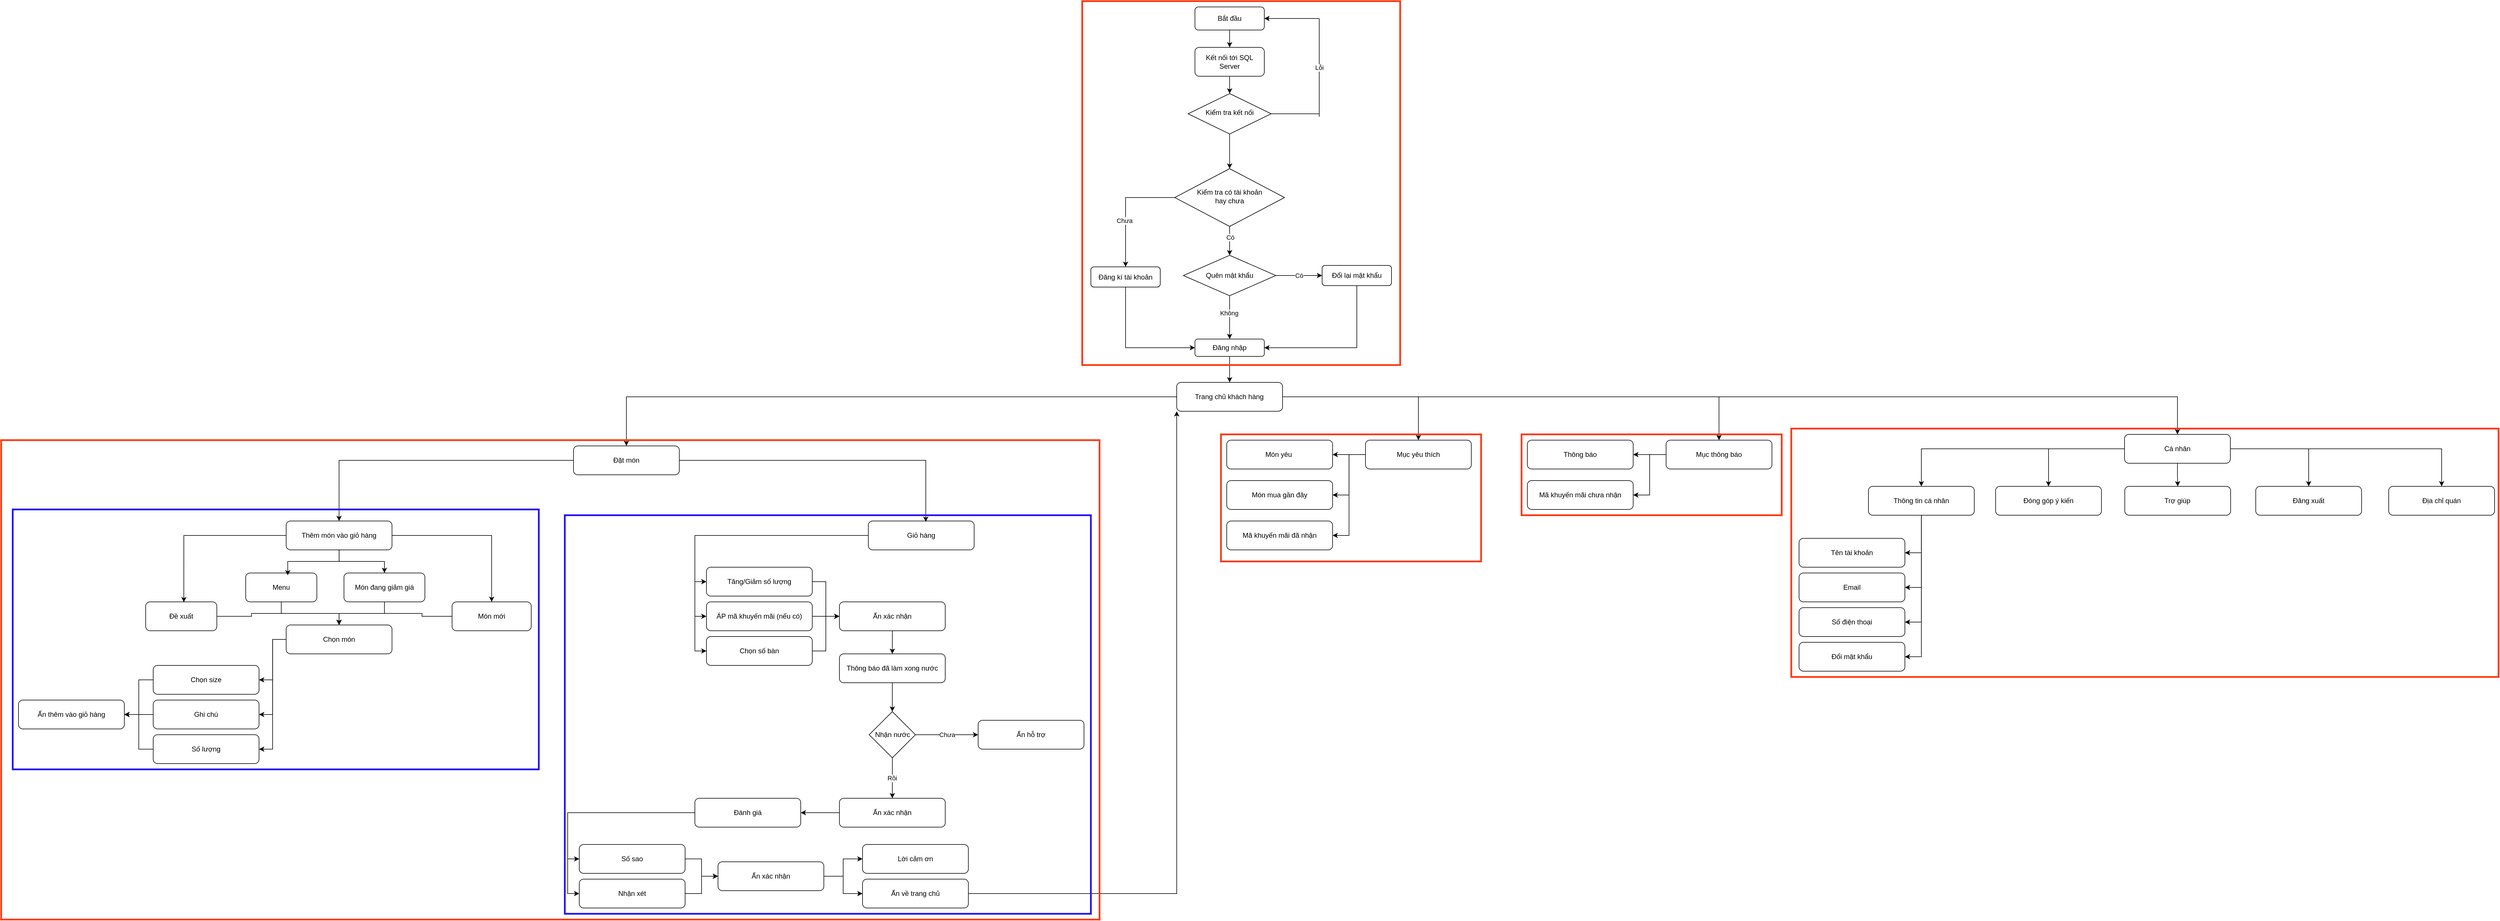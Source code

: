 <mxfile version="24.8.4">
  <diagram name="Page-1" id="Bgb97YGbCtU0m_07rp5P">
    <mxGraphModel dx="6647" dy="3231" grid="1" gridSize="10" guides="1" tooltips="1" connect="1" arrows="1" fold="1" page="1" pageScale="1" pageWidth="850" pageHeight="1100" math="0" shadow="0">
      <root>
        <mxCell id="0" />
        <mxCell id="1" parent="0" />
        <mxCell id="AsIc4sM-tZZTkLltl2zV-2" style="edgeStyle=orthogonalEdgeStyle;rounded=0;orthogonalLoop=1;jettySize=auto;html=1;entryX=0.5;entryY=0;entryDx=0;entryDy=0;" edge="1" parent="1" source="AsIc4sM-tZZTkLltl2zV-3" target="AsIc4sM-tZZTkLltl2zV-16">
          <mxGeometry relative="1" as="geometry" />
        </mxCell>
        <mxCell id="AsIc4sM-tZZTkLltl2zV-3" value="Bắt đầu" style="rounded=1;whiteSpace=wrap;html=1;fontSize=12;glass=0;strokeWidth=1;shadow=0;" vertex="1" parent="1">
          <mxGeometry x="345.01" y="-240" width="120" height="40" as="geometry" />
        </mxCell>
        <mxCell id="AsIc4sM-tZZTkLltl2zV-6" style="edgeStyle=orthogonalEdgeStyle;rounded=0;orthogonalLoop=1;jettySize=auto;html=1;entryX=0.5;entryY=0;entryDx=0;entryDy=0;" edge="1" parent="1" source="AsIc4sM-tZZTkLltl2zV-7" target="AsIc4sM-tZZTkLltl2zV-12">
          <mxGeometry relative="1" as="geometry" />
        </mxCell>
        <mxCell id="AsIc4sM-tZZTkLltl2zV-7" value="Kiểm tra kết nối" style="rhombus;whiteSpace=wrap;html=1;shadow=0;fontFamily=Helvetica;fontSize=12;align=center;strokeWidth=1;spacing=6;spacingTop=-4;" vertex="1" parent="1">
          <mxGeometry x="333.14" y="-90" width="143.75" height="70" as="geometry" />
        </mxCell>
        <mxCell id="AsIc4sM-tZZTkLltl2zV-8" style="edgeStyle=orthogonalEdgeStyle;rounded=0;orthogonalLoop=1;jettySize=auto;html=1;entryX=0.5;entryY=0;entryDx=0;entryDy=0;" edge="1" parent="1" source="AsIc4sM-tZZTkLltl2zV-12">
          <mxGeometry relative="1" as="geometry">
            <mxPoint x="404.99" y="190" as="targetPoint" />
          </mxGeometry>
        </mxCell>
        <mxCell id="AsIc4sM-tZZTkLltl2zV-9" value="Có" style="edgeLabel;html=1;align=center;verticalAlign=middle;resizable=0;points=[];" vertex="1" connectable="0" parent="AsIc4sM-tZZTkLltl2zV-8">
          <mxGeometry x="-0.247" y="1" relative="1" as="geometry">
            <mxPoint as="offset" />
          </mxGeometry>
        </mxCell>
        <mxCell id="AsIc4sM-tZZTkLltl2zV-10" style="edgeStyle=orthogonalEdgeStyle;rounded=0;orthogonalLoop=1;jettySize=auto;html=1;entryX=0.5;entryY=0;entryDx=0;entryDy=0;" edge="1" parent="1" source="AsIc4sM-tZZTkLltl2zV-12" target="AsIc4sM-tZZTkLltl2zV-14">
          <mxGeometry relative="1" as="geometry" />
        </mxCell>
        <mxCell id="AsIc4sM-tZZTkLltl2zV-11" value="Chưa" style="edgeLabel;html=1;align=center;verticalAlign=middle;resizable=0;points=[];" vertex="1" connectable="0" parent="AsIc4sM-tZZTkLltl2zV-10">
          <mxGeometry x="0.218" y="-2" relative="1" as="geometry">
            <mxPoint as="offset" />
          </mxGeometry>
        </mxCell>
        <mxCell id="AsIc4sM-tZZTkLltl2zV-12" value="Kiểm tra có tài khoản &lt;br&gt;hay chưa" style="rhombus;whiteSpace=wrap;html=1;shadow=0;fontFamily=Helvetica;fontSize=12;align=center;strokeWidth=1;spacing=6;spacingTop=-4;" vertex="1" parent="1">
          <mxGeometry x="310.01" y="40" width="190.01" height="100" as="geometry" />
        </mxCell>
        <mxCell id="AsIc4sM-tZZTkLltl2zV-13" style="edgeStyle=orthogonalEdgeStyle;rounded=0;orthogonalLoop=1;jettySize=auto;html=1;entryX=0;entryY=0.5;entryDx=0;entryDy=0;" edge="1" parent="1" source="AsIc4sM-tZZTkLltl2zV-14" target="AsIc4sM-tZZTkLltl2zV-23">
          <mxGeometry relative="1" as="geometry">
            <Array as="points">
              <mxPoint x="225" y="350" />
            </Array>
          </mxGeometry>
        </mxCell>
        <mxCell id="AsIc4sM-tZZTkLltl2zV-14" value="Đăng kí tài khoản" style="rounded=1;whiteSpace=wrap;html=1;fontSize=12;glass=0;strokeWidth=1;shadow=0;" vertex="1" parent="1">
          <mxGeometry x="165" y="210" width="120" height="35" as="geometry" />
        </mxCell>
        <mxCell id="AsIc4sM-tZZTkLltl2zV-15" style="edgeStyle=orthogonalEdgeStyle;rounded=0;orthogonalLoop=1;jettySize=auto;html=1;entryX=0.5;entryY=0;entryDx=0;entryDy=0;" edge="1" parent="1" source="AsIc4sM-tZZTkLltl2zV-16" target="AsIc4sM-tZZTkLltl2zV-7">
          <mxGeometry relative="1" as="geometry" />
        </mxCell>
        <mxCell id="AsIc4sM-tZZTkLltl2zV-16" value="Kết nối tới SQL Server" style="rounded=1;whiteSpace=wrap;html=1;" vertex="1" parent="1">
          <mxGeometry x="345.01" y="-170" width="120" height="50" as="geometry" />
        </mxCell>
        <mxCell id="AsIc4sM-tZZTkLltl2zV-17" style="edgeStyle=orthogonalEdgeStyle;rounded=0;orthogonalLoop=1;jettySize=auto;html=1;entryX=0.5;entryY=0;entryDx=0;entryDy=0;" edge="1" parent="1" source="AsIc4sM-tZZTkLltl2zV-20" target="AsIc4sM-tZZTkLltl2zV-23">
          <mxGeometry relative="1" as="geometry" />
        </mxCell>
        <mxCell id="AsIc4sM-tZZTkLltl2zV-18" value="Không" style="edgeLabel;html=1;align=center;verticalAlign=middle;resizable=0;points=[];" vertex="1" connectable="0" parent="AsIc4sM-tZZTkLltl2zV-17">
          <mxGeometry x="-0.323" y="-2" relative="1" as="geometry">
            <mxPoint x="1" y="4" as="offset" />
          </mxGeometry>
        </mxCell>
        <mxCell id="AsIc4sM-tZZTkLltl2zV-19" value="Có" style="edgeStyle=orthogonalEdgeStyle;rounded=0;orthogonalLoop=1;jettySize=auto;html=1;" edge="1" parent="1" source="AsIc4sM-tZZTkLltl2zV-20" target="AsIc4sM-tZZTkLltl2zV-22">
          <mxGeometry relative="1" as="geometry" />
        </mxCell>
        <mxCell id="AsIc4sM-tZZTkLltl2zV-20" value="Quên mật khẩu" style="rhombus;whiteSpace=wrap;html=1;" vertex="1" parent="1">
          <mxGeometry x="325.01" y="190" width="160" height="70" as="geometry" />
        </mxCell>
        <mxCell id="AsIc4sM-tZZTkLltl2zV-21" style="edgeStyle=orthogonalEdgeStyle;rounded=0;orthogonalLoop=1;jettySize=auto;html=1;entryX=1;entryY=0.5;entryDx=0;entryDy=0;" edge="1" parent="1" source="AsIc4sM-tZZTkLltl2zV-22" target="AsIc4sM-tZZTkLltl2zV-23">
          <mxGeometry relative="1" as="geometry">
            <Array as="points">
              <mxPoint x="625" y="350" />
            </Array>
          </mxGeometry>
        </mxCell>
        <mxCell id="AsIc4sM-tZZTkLltl2zV-22" value="Đổi lại mật khẩu" style="rounded=1;whiteSpace=wrap;html=1;" vertex="1" parent="1">
          <mxGeometry x="565" y="207.5" width="120" height="35" as="geometry" />
        </mxCell>
        <mxCell id="AsIc4sM-tZZTkLltl2zV-33" style="edgeStyle=orthogonalEdgeStyle;rounded=0;orthogonalLoop=1;jettySize=auto;html=1;entryX=0.5;entryY=0;entryDx=0;entryDy=0;" edge="1" parent="1" source="AsIc4sM-tZZTkLltl2zV-23" target="AsIc4sM-tZZTkLltl2zV-26">
          <mxGeometry relative="1" as="geometry" />
        </mxCell>
        <mxCell id="AsIc4sM-tZZTkLltl2zV-23" value="Đăng nhập" style="rounded=1;whiteSpace=wrap;html=1;" vertex="1" parent="1">
          <mxGeometry x="345.02" y="335" width="120" height="30" as="geometry" />
        </mxCell>
        <mxCell id="AsIc4sM-tZZTkLltl2zV-84" style="edgeStyle=orthogonalEdgeStyle;rounded=0;orthogonalLoop=1;jettySize=auto;html=1;entryX=0.5;entryY=0;entryDx=0;entryDy=0;" edge="1" parent="1" source="AsIc4sM-tZZTkLltl2zV-26" target="AsIc4sM-tZZTkLltl2zV-80">
          <mxGeometry relative="1" as="geometry" />
        </mxCell>
        <mxCell id="AsIc4sM-tZZTkLltl2zV-129" style="edgeStyle=orthogonalEdgeStyle;rounded=0;orthogonalLoop=1;jettySize=auto;html=1;entryX=0.5;entryY=0;entryDx=0;entryDy=0;" edge="1" parent="1" source="AsIc4sM-tZZTkLltl2zV-26" target="AsIc4sM-tZZTkLltl2zV-128">
          <mxGeometry relative="1" as="geometry" />
        </mxCell>
        <mxCell id="AsIc4sM-tZZTkLltl2zV-144" style="edgeStyle=orthogonalEdgeStyle;rounded=0;orthogonalLoop=1;jettySize=auto;html=1;entryX=0.5;entryY=0;entryDx=0;entryDy=0;" edge="1" parent="1" source="AsIc4sM-tZZTkLltl2zV-26" target="AsIc4sM-tZZTkLltl2zV-140">
          <mxGeometry relative="1" as="geometry" />
        </mxCell>
        <mxCell id="AsIc4sM-tZZTkLltl2zV-146" style="edgeStyle=orthogonalEdgeStyle;rounded=0;orthogonalLoop=1;jettySize=auto;html=1;" edge="1" parent="1" source="AsIc4sM-tZZTkLltl2zV-26" target="AsIc4sM-tZZTkLltl2zV-145">
          <mxGeometry relative="1" as="geometry" />
        </mxCell>
        <mxCell id="AsIc4sM-tZZTkLltl2zV-26" value="Trang chủ khách hàng" style="rounded=1;whiteSpace=wrap;html=1;" vertex="1" parent="1">
          <mxGeometry x="313.47" y="410" width="183.09" height="50" as="geometry" />
        </mxCell>
        <mxCell id="AsIc4sM-tZZTkLltl2zV-36" value="" style="endArrow=none;html=1;rounded=0;entryX=1;entryY=0.5;entryDx=0;entryDy=0;" edge="1" parent="1" target="AsIc4sM-tZZTkLltl2zV-7">
          <mxGeometry width="50" height="50" relative="1" as="geometry">
            <mxPoint x="560" y="-55" as="sourcePoint" />
            <mxPoint x="270" y="10" as="targetPoint" />
          </mxGeometry>
        </mxCell>
        <mxCell id="AsIc4sM-tZZTkLltl2zV-37" value="Lỗi" style="endArrow=none;html=1;rounded=0;" edge="1" parent="1">
          <mxGeometry width="50" height="50" relative="1" as="geometry">
            <mxPoint x="560" y="-220" as="sourcePoint" />
            <mxPoint x="560" y="-50" as="targetPoint" />
          </mxGeometry>
        </mxCell>
        <mxCell id="AsIc4sM-tZZTkLltl2zV-38" value="" style="endArrow=classic;html=1;rounded=0;entryX=1;entryY=0.5;entryDx=0;entryDy=0;" edge="1" parent="1" target="AsIc4sM-tZZTkLltl2zV-3">
          <mxGeometry width="50" height="50" relative="1" as="geometry">
            <mxPoint x="560" y="-220" as="sourcePoint" />
            <mxPoint x="270" y="10" as="targetPoint" />
          </mxGeometry>
        </mxCell>
        <mxCell id="AsIc4sM-tZZTkLltl2zV-49" style="edgeStyle=orthogonalEdgeStyle;rounded=0;orthogonalLoop=1;jettySize=auto;html=1;entryX=0.5;entryY=0;entryDx=0;entryDy=0;" edge="1" parent="1" source="AsIc4sM-tZZTkLltl2zV-42" target="AsIc4sM-tZZTkLltl2zV-45">
          <mxGeometry relative="1" as="geometry" />
        </mxCell>
        <mxCell id="AsIc4sM-tZZTkLltl2zV-50" style="edgeStyle=orthogonalEdgeStyle;rounded=0;orthogonalLoop=1;jettySize=auto;html=1;" edge="1" parent="1" source="AsIc4sM-tZZTkLltl2zV-42" target="AsIc4sM-tZZTkLltl2zV-44">
          <mxGeometry relative="1" as="geometry" />
        </mxCell>
        <mxCell id="AsIc4sM-tZZTkLltl2zV-42" value="Thêm món vào giỏ hàng" style="rounded=1;whiteSpace=wrap;html=1;" vertex="1" parent="1">
          <mxGeometry x="-1227" y="650" width="183.09" height="50" as="geometry" />
        </mxCell>
        <mxCell id="AsIc4sM-tZZTkLltl2zV-63" style="edgeStyle=orthogonalEdgeStyle;rounded=0;orthogonalLoop=1;jettySize=auto;html=1;entryX=0.5;entryY=0;entryDx=0;entryDy=0;" edge="1" parent="1" source="AsIc4sM-tZZTkLltl2zV-43" target="AsIc4sM-tZZTkLltl2zV-52">
          <mxGeometry relative="1" as="geometry" />
        </mxCell>
        <mxCell id="AsIc4sM-tZZTkLltl2zV-43" value="Đề xuất" style="rounded=1;whiteSpace=wrap;html=1;" vertex="1" parent="1">
          <mxGeometry x="-1470" y="790" width="123.09" height="50" as="geometry" />
        </mxCell>
        <mxCell id="AsIc4sM-tZZTkLltl2zV-62" style="edgeStyle=orthogonalEdgeStyle;rounded=0;orthogonalLoop=1;jettySize=auto;html=1;entryX=0.5;entryY=0;entryDx=0;entryDy=0;" edge="1" parent="1" source="AsIc4sM-tZZTkLltl2zV-44" target="AsIc4sM-tZZTkLltl2zV-52">
          <mxGeometry relative="1" as="geometry" />
        </mxCell>
        <mxCell id="AsIc4sM-tZZTkLltl2zV-44" value="Món mới" style="rounded=1;whiteSpace=wrap;html=1;" vertex="1" parent="1">
          <mxGeometry x="-940" y="790" width="136.91" height="50" as="geometry" />
        </mxCell>
        <mxCell id="AsIc4sM-tZZTkLltl2zV-69" style="edgeStyle=orthogonalEdgeStyle;rounded=0;orthogonalLoop=1;jettySize=auto;html=1;entryX=0.5;entryY=0;entryDx=0;entryDy=0;" edge="1" parent="1" source="AsIc4sM-tZZTkLltl2zV-45" target="AsIc4sM-tZZTkLltl2zV-52">
          <mxGeometry relative="1" as="geometry" />
        </mxCell>
        <mxCell id="AsIc4sM-tZZTkLltl2zV-45" value="Món đang giảm giá" style="rounded=1;whiteSpace=wrap;html=1;" vertex="1" parent="1">
          <mxGeometry x="-1127" y="740" width="140" height="50" as="geometry" />
        </mxCell>
        <mxCell id="AsIc4sM-tZZTkLltl2zV-70" style="edgeStyle=orthogonalEdgeStyle;rounded=0;orthogonalLoop=1;jettySize=auto;html=1;" edge="1" parent="1" source="AsIc4sM-tZZTkLltl2zV-46" target="AsIc4sM-tZZTkLltl2zV-52">
          <mxGeometry relative="1" as="geometry" />
        </mxCell>
        <mxCell id="AsIc4sM-tZZTkLltl2zV-46" value="Menu" style="rounded=1;whiteSpace=wrap;html=1;" vertex="1" parent="1">
          <mxGeometry x="-1297" y="740" width="123.09" height="50" as="geometry" />
        </mxCell>
        <mxCell id="AsIc4sM-tZZTkLltl2zV-47" style="edgeStyle=orthogonalEdgeStyle;rounded=0;orthogonalLoop=1;jettySize=auto;html=1;entryX=0.591;entryY=0.081;entryDx=0;entryDy=0;entryPerimeter=0;" edge="1" parent="1" source="AsIc4sM-tZZTkLltl2zV-42" target="AsIc4sM-tZZTkLltl2zV-46">
          <mxGeometry relative="1" as="geometry" />
        </mxCell>
        <mxCell id="AsIc4sM-tZZTkLltl2zV-48" style="edgeStyle=orthogonalEdgeStyle;rounded=0;orthogonalLoop=1;jettySize=auto;html=1;entryX=0.536;entryY=0.011;entryDx=0;entryDy=0;entryPerimeter=0;" edge="1" parent="1" source="AsIc4sM-tZZTkLltl2zV-42" target="AsIc4sM-tZZTkLltl2zV-43">
          <mxGeometry relative="1" as="geometry" />
        </mxCell>
        <mxCell id="AsIc4sM-tZZTkLltl2zV-71" style="edgeStyle=orthogonalEdgeStyle;rounded=0;orthogonalLoop=1;jettySize=auto;html=1;entryX=1;entryY=0.5;entryDx=0;entryDy=0;" edge="1" parent="1" source="AsIc4sM-tZZTkLltl2zV-52" target="AsIc4sM-tZZTkLltl2zV-66">
          <mxGeometry relative="1" as="geometry" />
        </mxCell>
        <mxCell id="AsIc4sM-tZZTkLltl2zV-72" style="edgeStyle=orthogonalEdgeStyle;rounded=0;orthogonalLoop=1;jettySize=auto;html=1;entryX=1;entryY=0.5;entryDx=0;entryDy=0;" edge="1" parent="1" source="AsIc4sM-tZZTkLltl2zV-52" target="AsIc4sM-tZZTkLltl2zV-65">
          <mxGeometry relative="1" as="geometry" />
        </mxCell>
        <mxCell id="AsIc4sM-tZZTkLltl2zV-73" style="edgeStyle=orthogonalEdgeStyle;rounded=0;orthogonalLoop=1;jettySize=auto;html=1;entryX=1;entryY=0.5;entryDx=0;entryDy=0;" edge="1" parent="1" source="AsIc4sM-tZZTkLltl2zV-52" target="AsIc4sM-tZZTkLltl2zV-64">
          <mxGeometry relative="1" as="geometry" />
        </mxCell>
        <mxCell id="AsIc4sM-tZZTkLltl2zV-52" value="Chọn món" style="rounded=1;whiteSpace=wrap;html=1;" vertex="1" parent="1">
          <mxGeometry x="-1227" y="830" width="183.09" height="50" as="geometry" />
        </mxCell>
        <mxCell id="AsIc4sM-tZZTkLltl2zV-78" style="edgeStyle=orthogonalEdgeStyle;rounded=0;orthogonalLoop=1;jettySize=auto;html=1;entryX=1;entryY=0.5;entryDx=0;entryDy=0;" edge="1" parent="1" source="AsIc4sM-tZZTkLltl2zV-64" target="AsIc4sM-tZZTkLltl2zV-74">
          <mxGeometry relative="1" as="geometry" />
        </mxCell>
        <mxCell id="AsIc4sM-tZZTkLltl2zV-64" value="Số lượng" style="rounded=1;whiteSpace=wrap;html=1;" vertex="1" parent="1">
          <mxGeometry x="-1457" y="1020" width="183.09" height="50" as="geometry" />
        </mxCell>
        <mxCell id="AsIc4sM-tZZTkLltl2zV-77" style="edgeStyle=orthogonalEdgeStyle;rounded=0;orthogonalLoop=1;jettySize=auto;html=1;entryX=1;entryY=0.5;entryDx=0;entryDy=0;" edge="1" parent="1" source="AsIc4sM-tZZTkLltl2zV-65" target="AsIc4sM-tZZTkLltl2zV-74">
          <mxGeometry relative="1" as="geometry" />
        </mxCell>
        <mxCell id="AsIc4sM-tZZTkLltl2zV-65" value="Ghi chú" style="rounded=1;whiteSpace=wrap;html=1;" vertex="1" parent="1">
          <mxGeometry x="-1457" y="960" width="183.09" height="50" as="geometry" />
        </mxCell>
        <mxCell id="AsIc4sM-tZZTkLltl2zV-76" style="edgeStyle=orthogonalEdgeStyle;rounded=0;orthogonalLoop=1;jettySize=auto;html=1;entryX=1;entryY=0.5;entryDx=0;entryDy=0;" edge="1" parent="1" source="AsIc4sM-tZZTkLltl2zV-66" target="AsIc4sM-tZZTkLltl2zV-74">
          <mxGeometry relative="1" as="geometry" />
        </mxCell>
        <mxCell id="AsIc4sM-tZZTkLltl2zV-66" value="Chọn size" style="rounded=1;whiteSpace=wrap;html=1;" vertex="1" parent="1">
          <mxGeometry x="-1457" y="900" width="183.09" height="50" as="geometry" />
        </mxCell>
        <mxCell id="AsIc4sM-tZZTkLltl2zV-74" value="Ấn thêm vào giỏ hàng" style="rounded=1;whiteSpace=wrap;html=1;" vertex="1" parent="1">
          <mxGeometry x="-1690" y="960" width="183.09" height="50" as="geometry" />
        </mxCell>
        <mxCell id="AsIc4sM-tZZTkLltl2zV-93" style="edgeStyle=orthogonalEdgeStyle;rounded=0;orthogonalLoop=1;jettySize=auto;html=1;entryX=0;entryY=0.5;entryDx=0;entryDy=0;" edge="1" parent="1" source="AsIc4sM-tZZTkLltl2zV-79" target="AsIc4sM-tZZTkLltl2zV-86">
          <mxGeometry relative="1" as="geometry" />
        </mxCell>
        <mxCell id="AsIc4sM-tZZTkLltl2zV-94" style="edgeStyle=orthogonalEdgeStyle;rounded=0;orthogonalLoop=1;jettySize=auto;html=1;entryX=0;entryY=0.5;entryDx=0;entryDy=0;" edge="1" parent="1" source="AsIc4sM-tZZTkLltl2zV-79" target="AsIc4sM-tZZTkLltl2zV-87">
          <mxGeometry relative="1" as="geometry" />
        </mxCell>
        <mxCell id="AsIc4sM-tZZTkLltl2zV-95" style="edgeStyle=orthogonalEdgeStyle;rounded=0;orthogonalLoop=1;jettySize=auto;html=1;entryX=0;entryY=0.5;entryDx=0;entryDy=0;" edge="1" parent="1" source="AsIc4sM-tZZTkLltl2zV-79" target="AsIc4sM-tZZTkLltl2zV-88">
          <mxGeometry relative="1" as="geometry" />
        </mxCell>
        <mxCell id="AsIc4sM-tZZTkLltl2zV-79" value="Giỏ hàng" style="rounded=1;whiteSpace=wrap;html=1;" vertex="1" parent="1">
          <mxGeometry x="-220" y="650" width="183.09" height="50" as="geometry" />
        </mxCell>
        <mxCell id="AsIc4sM-tZZTkLltl2zV-82" style="edgeStyle=orthogonalEdgeStyle;rounded=0;orthogonalLoop=1;jettySize=auto;html=1;entryX=0.5;entryY=0;entryDx=0;entryDy=0;" edge="1" parent="1" source="AsIc4sM-tZZTkLltl2zV-80" target="AsIc4sM-tZZTkLltl2zV-42">
          <mxGeometry relative="1" as="geometry" />
        </mxCell>
        <mxCell id="AsIc4sM-tZZTkLltl2zV-80" value="Đặt món" style="rounded=1;whiteSpace=wrap;html=1;" vertex="1" parent="1">
          <mxGeometry x="-730" y="520" width="183.09" height="50" as="geometry" />
        </mxCell>
        <mxCell id="AsIc4sM-tZZTkLltl2zV-83" style="edgeStyle=orthogonalEdgeStyle;rounded=0;orthogonalLoop=1;jettySize=auto;html=1;entryX=0.543;entryY=0.028;entryDx=0;entryDy=0;entryPerimeter=0;" edge="1" parent="1" source="AsIc4sM-tZZTkLltl2zV-80" target="AsIc4sM-tZZTkLltl2zV-79">
          <mxGeometry relative="1" as="geometry" />
        </mxCell>
        <mxCell id="AsIc4sM-tZZTkLltl2zV-99" style="edgeStyle=orthogonalEdgeStyle;rounded=0;orthogonalLoop=1;jettySize=auto;html=1;entryX=0;entryY=0.5;entryDx=0;entryDy=0;" edge="1" parent="1" source="AsIc4sM-tZZTkLltl2zV-86" target="AsIc4sM-tZZTkLltl2zV-89">
          <mxGeometry relative="1" as="geometry" />
        </mxCell>
        <mxCell id="AsIc4sM-tZZTkLltl2zV-86" value="Tăng/Giảm số lượng" style="rounded=1;whiteSpace=wrap;html=1;" vertex="1" parent="1">
          <mxGeometry x="-500" y="730" width="183.09" height="50" as="geometry" />
        </mxCell>
        <mxCell id="AsIc4sM-tZZTkLltl2zV-100" style="edgeStyle=orthogonalEdgeStyle;rounded=0;orthogonalLoop=1;jettySize=auto;html=1;entryX=0;entryY=0.5;entryDx=0;entryDy=0;" edge="1" parent="1" source="AsIc4sM-tZZTkLltl2zV-87" target="AsIc4sM-tZZTkLltl2zV-89">
          <mxGeometry relative="1" as="geometry" />
        </mxCell>
        <mxCell id="AsIc4sM-tZZTkLltl2zV-87" value="ÁP mã khuyến mãi (nếu có)" style="rounded=1;whiteSpace=wrap;html=1;" vertex="1" parent="1">
          <mxGeometry x="-500" y="790" width="183.09" height="50" as="geometry" />
        </mxCell>
        <mxCell id="AsIc4sM-tZZTkLltl2zV-101" style="edgeStyle=orthogonalEdgeStyle;rounded=0;orthogonalLoop=1;jettySize=auto;html=1;entryX=0;entryY=0.5;entryDx=0;entryDy=0;" edge="1" parent="1" source="AsIc4sM-tZZTkLltl2zV-88" target="AsIc4sM-tZZTkLltl2zV-89">
          <mxGeometry relative="1" as="geometry" />
        </mxCell>
        <mxCell id="AsIc4sM-tZZTkLltl2zV-88" value="Chọn số bàn" style="rounded=1;whiteSpace=wrap;html=1;" vertex="1" parent="1">
          <mxGeometry x="-500" y="850" width="183.09" height="50" as="geometry" />
        </mxCell>
        <mxCell id="AsIc4sM-tZZTkLltl2zV-103" style="edgeStyle=orthogonalEdgeStyle;rounded=0;orthogonalLoop=1;jettySize=auto;html=1;entryX=0.5;entryY=0;entryDx=0;entryDy=0;" edge="1" parent="1" source="AsIc4sM-tZZTkLltl2zV-89" target="AsIc4sM-tZZTkLltl2zV-102">
          <mxGeometry relative="1" as="geometry" />
        </mxCell>
        <mxCell id="AsIc4sM-tZZTkLltl2zV-89" value="Ấn xác nhận" style="rounded=1;whiteSpace=wrap;html=1;" vertex="1" parent="1">
          <mxGeometry x="-270" y="790" width="183.09" height="50" as="geometry" />
        </mxCell>
        <mxCell id="AsIc4sM-tZZTkLltl2zV-105" style="edgeStyle=orthogonalEdgeStyle;rounded=0;orthogonalLoop=1;jettySize=auto;html=1;entryX=0.5;entryY=0;entryDx=0;entryDy=0;" edge="1" parent="1" source="AsIc4sM-tZZTkLltl2zV-102" target="AsIc4sM-tZZTkLltl2zV-104">
          <mxGeometry relative="1" as="geometry" />
        </mxCell>
        <mxCell id="AsIc4sM-tZZTkLltl2zV-102" value="Thông báo đã làm xong nước" style="rounded=1;whiteSpace=wrap;html=1;" vertex="1" parent="1">
          <mxGeometry x="-270" y="880" width="183.09" height="50" as="geometry" />
        </mxCell>
        <mxCell id="AsIc4sM-tZZTkLltl2zV-107" value="Chưa" style="edgeStyle=orthogonalEdgeStyle;rounded=0;orthogonalLoop=1;jettySize=auto;html=1;entryX=0;entryY=0.5;entryDx=0;entryDy=0;" edge="1" parent="1" source="AsIc4sM-tZZTkLltl2zV-104" target="AsIc4sM-tZZTkLltl2zV-106">
          <mxGeometry relative="1" as="geometry" />
        </mxCell>
        <mxCell id="AsIc4sM-tZZTkLltl2zV-109" value="Rồi" style="edgeStyle=orthogonalEdgeStyle;rounded=0;orthogonalLoop=1;jettySize=auto;html=1;entryX=0.5;entryY=0;entryDx=0;entryDy=0;" edge="1" parent="1" source="AsIc4sM-tZZTkLltl2zV-104" target="AsIc4sM-tZZTkLltl2zV-108">
          <mxGeometry relative="1" as="geometry" />
        </mxCell>
        <mxCell id="AsIc4sM-tZZTkLltl2zV-104" value="Nhận nước" style="rhombus;whiteSpace=wrap;html=1;" vertex="1" parent="1">
          <mxGeometry x="-218.45" y="980" width="80" height="80" as="geometry" />
        </mxCell>
        <mxCell id="AsIc4sM-tZZTkLltl2zV-106" value="Ấn hỗ trợ" style="rounded=1;whiteSpace=wrap;html=1;" vertex="1" parent="1">
          <mxGeometry x="-30" y="995" width="183.09" height="50" as="geometry" />
        </mxCell>
        <mxCell id="AsIc4sM-tZZTkLltl2zV-111" style="edgeStyle=orthogonalEdgeStyle;rounded=0;orthogonalLoop=1;jettySize=auto;html=1;entryX=1;entryY=0.5;entryDx=0;entryDy=0;" edge="1" parent="1" source="AsIc4sM-tZZTkLltl2zV-108" target="AsIc4sM-tZZTkLltl2zV-110">
          <mxGeometry relative="1" as="geometry" />
        </mxCell>
        <mxCell id="AsIc4sM-tZZTkLltl2zV-108" value="Ấn xác nhận" style="rounded=1;whiteSpace=wrap;html=1;" vertex="1" parent="1">
          <mxGeometry x="-270" y="1130" width="183.09" height="50" as="geometry" />
        </mxCell>
        <mxCell id="AsIc4sM-tZZTkLltl2zV-117" style="edgeStyle=orthogonalEdgeStyle;rounded=0;orthogonalLoop=1;jettySize=auto;html=1;entryX=0;entryY=0.5;entryDx=0;entryDy=0;" edge="1" parent="1" source="AsIc4sM-tZZTkLltl2zV-110" target="AsIc4sM-tZZTkLltl2zV-113">
          <mxGeometry relative="1" as="geometry" />
        </mxCell>
        <mxCell id="AsIc4sM-tZZTkLltl2zV-118" style="edgeStyle=orthogonalEdgeStyle;rounded=0;orthogonalLoop=1;jettySize=auto;html=1;entryX=0;entryY=0.5;entryDx=0;entryDy=0;" edge="1" parent="1" source="AsIc4sM-tZZTkLltl2zV-110" target="AsIc4sM-tZZTkLltl2zV-112">
          <mxGeometry relative="1" as="geometry" />
        </mxCell>
        <mxCell id="AsIc4sM-tZZTkLltl2zV-110" value="Đánh giá" style="rounded=1;whiteSpace=wrap;html=1;" vertex="1" parent="1">
          <mxGeometry x="-520" y="1130" width="183.09" height="50" as="geometry" />
        </mxCell>
        <mxCell id="AsIc4sM-tZZTkLltl2zV-120" style="edgeStyle=orthogonalEdgeStyle;rounded=0;orthogonalLoop=1;jettySize=auto;html=1;entryX=0;entryY=0.5;entryDx=0;entryDy=0;" edge="1" parent="1" source="AsIc4sM-tZZTkLltl2zV-112" target="AsIc4sM-tZZTkLltl2zV-116">
          <mxGeometry relative="1" as="geometry" />
        </mxCell>
        <mxCell id="AsIc4sM-tZZTkLltl2zV-112" value="Nhận xét" style="rounded=1;whiteSpace=wrap;html=1;" vertex="1" parent="1">
          <mxGeometry x="-720" y="1270" width="183.09" height="50" as="geometry" />
        </mxCell>
        <mxCell id="AsIc4sM-tZZTkLltl2zV-119" style="edgeStyle=orthogonalEdgeStyle;rounded=0;orthogonalLoop=1;jettySize=auto;html=1;" edge="1" parent="1" source="AsIc4sM-tZZTkLltl2zV-113" target="AsIc4sM-tZZTkLltl2zV-116">
          <mxGeometry relative="1" as="geometry" />
        </mxCell>
        <mxCell id="AsIc4sM-tZZTkLltl2zV-113" value="Số sao" style="rounded=1;whiteSpace=wrap;html=1;" vertex="1" parent="1">
          <mxGeometry x="-720" y="1210" width="183.09" height="50" as="geometry" />
        </mxCell>
        <mxCell id="AsIc4sM-tZZTkLltl2zV-123" style="edgeStyle=orthogonalEdgeStyle;rounded=0;orthogonalLoop=1;jettySize=auto;html=1;entryX=0;entryY=0.5;entryDx=0;entryDy=0;" edge="1" parent="1" source="AsIc4sM-tZZTkLltl2zV-116" target="AsIc4sM-tZZTkLltl2zV-121">
          <mxGeometry relative="1" as="geometry" />
        </mxCell>
        <mxCell id="AsIc4sM-tZZTkLltl2zV-124" style="edgeStyle=orthogonalEdgeStyle;rounded=0;orthogonalLoop=1;jettySize=auto;html=1;" edge="1" parent="1" source="AsIc4sM-tZZTkLltl2zV-116" target="AsIc4sM-tZZTkLltl2zV-122">
          <mxGeometry relative="1" as="geometry" />
        </mxCell>
        <mxCell id="AsIc4sM-tZZTkLltl2zV-116" value="Ấn xác nhận" style="rounded=1;whiteSpace=wrap;html=1;" vertex="1" parent="1">
          <mxGeometry x="-480" y="1240" width="183.09" height="50" as="geometry" />
        </mxCell>
        <mxCell id="AsIc4sM-tZZTkLltl2zV-121" value="Lời cảm ơn" style="rounded=1;whiteSpace=wrap;html=1;" vertex="1" parent="1">
          <mxGeometry x="-230" y="1210" width="183.09" height="50" as="geometry" />
        </mxCell>
        <mxCell id="AsIc4sM-tZZTkLltl2zV-125" style="edgeStyle=orthogonalEdgeStyle;rounded=0;orthogonalLoop=1;jettySize=auto;html=1;entryX=0;entryY=1;entryDx=0;entryDy=0;" edge="1" parent="1" source="AsIc4sM-tZZTkLltl2zV-122" target="AsIc4sM-tZZTkLltl2zV-26">
          <mxGeometry relative="1" as="geometry" />
        </mxCell>
        <mxCell id="AsIc4sM-tZZTkLltl2zV-122" value="Ấn về trang chủ" style="rounded=1;whiteSpace=wrap;html=1;" vertex="1" parent="1">
          <mxGeometry x="-230" y="1270" width="183.09" height="50" as="geometry" />
        </mxCell>
        <mxCell id="AsIc4sM-tZZTkLltl2zV-126" value="" style="rounded=0;whiteSpace=wrap;html=1;fillColor=none;strokeColor=#2414ff;strokeWidth=3;" vertex="1" parent="1">
          <mxGeometry x="-1700" y="630" width="910" height="450" as="geometry" />
        </mxCell>
        <mxCell id="AsIc4sM-tZZTkLltl2zV-127" value="" style="rounded=0;whiteSpace=wrap;html=1;fillColor=none;strokeColor=#FF3912;strokeWidth=3;" vertex="1" parent="1">
          <mxGeometry x="-1720" y="510" width="1900" height="830" as="geometry" />
        </mxCell>
        <mxCell id="AsIc4sM-tZZTkLltl2zV-134" style="edgeStyle=orthogonalEdgeStyle;rounded=0;orthogonalLoop=1;jettySize=auto;html=1;entryX=1;entryY=0.5;entryDx=0;entryDy=0;" edge="1" parent="1" source="AsIc4sM-tZZTkLltl2zV-128" target="AsIc4sM-tZZTkLltl2zV-133">
          <mxGeometry relative="1" as="geometry" />
        </mxCell>
        <mxCell id="AsIc4sM-tZZTkLltl2zV-135" style="edgeStyle=orthogonalEdgeStyle;rounded=0;orthogonalLoop=1;jettySize=auto;html=1;entryX=1;entryY=0.5;entryDx=0;entryDy=0;" edge="1" parent="1" source="AsIc4sM-tZZTkLltl2zV-128" target="AsIc4sM-tZZTkLltl2zV-132">
          <mxGeometry relative="1" as="geometry" />
        </mxCell>
        <mxCell id="AsIc4sM-tZZTkLltl2zV-136" style="edgeStyle=orthogonalEdgeStyle;rounded=0;orthogonalLoop=1;jettySize=auto;html=1;entryX=1;entryY=0.5;entryDx=0;entryDy=0;" edge="1" parent="1" source="AsIc4sM-tZZTkLltl2zV-128" target="AsIc4sM-tZZTkLltl2zV-131">
          <mxGeometry relative="1" as="geometry" />
        </mxCell>
        <mxCell id="AsIc4sM-tZZTkLltl2zV-128" value="Mục yêu thích" style="rounded=1;whiteSpace=wrap;html=1;" vertex="1" parent="1">
          <mxGeometry x="640" y="510" width="183.09" height="50" as="geometry" />
        </mxCell>
        <mxCell id="AsIc4sM-tZZTkLltl2zV-130" value="" style="rounded=0;whiteSpace=wrap;html=1;fillColor=none;strokeColor=#FF3912;strokeWidth=3;" vertex="1" parent="1">
          <mxGeometry x="150" y="-250" width="550" height="630" as="geometry" />
        </mxCell>
        <mxCell id="AsIc4sM-tZZTkLltl2zV-131" value="Mã khuyến mãi đã nhận" style="rounded=1;whiteSpace=wrap;html=1;" vertex="1" parent="1">
          <mxGeometry x="400" y="650" width="183.09" height="50" as="geometry" />
        </mxCell>
        <mxCell id="AsIc4sM-tZZTkLltl2zV-132" value="Món mua gần đây" style="rounded=1;whiteSpace=wrap;html=1;" vertex="1" parent="1">
          <mxGeometry x="400" y="580" width="183.09" height="50" as="geometry" />
        </mxCell>
        <mxCell id="AsIc4sM-tZZTkLltl2zV-133" value="Món yêu&amp;nbsp;" style="rounded=1;whiteSpace=wrap;html=1;" vertex="1" parent="1">
          <mxGeometry x="400" y="510" width="183.09" height="50" as="geometry" />
        </mxCell>
        <mxCell id="AsIc4sM-tZZTkLltl2zV-137" style="edgeStyle=orthogonalEdgeStyle;rounded=0;orthogonalLoop=1;jettySize=auto;html=1;entryX=1;entryY=0.5;entryDx=0;entryDy=0;" edge="1" parent="1" source="AsIc4sM-tZZTkLltl2zV-140" target="AsIc4sM-tZZTkLltl2zV-143">
          <mxGeometry relative="1" as="geometry" />
        </mxCell>
        <mxCell id="AsIc4sM-tZZTkLltl2zV-138" style="edgeStyle=orthogonalEdgeStyle;rounded=0;orthogonalLoop=1;jettySize=auto;html=1;entryX=1;entryY=0.5;entryDx=0;entryDy=0;" edge="1" parent="1" source="AsIc4sM-tZZTkLltl2zV-140" target="AsIc4sM-tZZTkLltl2zV-142">
          <mxGeometry relative="1" as="geometry" />
        </mxCell>
        <mxCell id="AsIc4sM-tZZTkLltl2zV-140" value="Mục thông báo" style="rounded=1;whiteSpace=wrap;html=1;" vertex="1" parent="1">
          <mxGeometry x="1160" y="510" width="183.09" height="50" as="geometry" />
        </mxCell>
        <mxCell id="AsIc4sM-tZZTkLltl2zV-142" value="Mã khuyến mãi chưa nhận" style="rounded=1;whiteSpace=wrap;html=1;" vertex="1" parent="1">
          <mxGeometry x="920" y="580" width="183.09" height="50" as="geometry" />
        </mxCell>
        <mxCell id="AsIc4sM-tZZTkLltl2zV-143" value="Thông báo" style="rounded=1;whiteSpace=wrap;html=1;" vertex="1" parent="1">
          <mxGeometry x="920" y="510" width="183.09" height="50" as="geometry" />
        </mxCell>
        <mxCell id="AsIc4sM-tZZTkLltl2zV-152" style="edgeStyle=orthogonalEdgeStyle;rounded=0;orthogonalLoop=1;jettySize=auto;html=1;" edge="1" parent="1" source="AsIc4sM-tZZTkLltl2zV-145" target="AsIc4sM-tZZTkLltl2zV-147">
          <mxGeometry relative="1" as="geometry" />
        </mxCell>
        <mxCell id="AsIc4sM-tZZTkLltl2zV-153" style="edgeStyle=orthogonalEdgeStyle;rounded=0;orthogonalLoop=1;jettySize=auto;html=1;" edge="1" parent="1" source="AsIc4sM-tZZTkLltl2zV-145" target="AsIc4sM-tZZTkLltl2zV-148">
          <mxGeometry relative="1" as="geometry" />
        </mxCell>
        <mxCell id="AsIc4sM-tZZTkLltl2zV-154" value="" style="edgeStyle=orthogonalEdgeStyle;rounded=0;orthogonalLoop=1;jettySize=auto;html=1;" edge="1" parent="1" source="AsIc4sM-tZZTkLltl2zV-145" target="AsIc4sM-tZZTkLltl2zV-149">
          <mxGeometry relative="1" as="geometry" />
        </mxCell>
        <mxCell id="AsIc4sM-tZZTkLltl2zV-156" style="edgeStyle=orthogonalEdgeStyle;rounded=0;orthogonalLoop=1;jettySize=auto;html=1;" edge="1" parent="1" source="AsIc4sM-tZZTkLltl2zV-145" target="AsIc4sM-tZZTkLltl2zV-150">
          <mxGeometry relative="1" as="geometry" />
        </mxCell>
        <mxCell id="AsIc4sM-tZZTkLltl2zV-157" style="edgeStyle=orthogonalEdgeStyle;rounded=0;orthogonalLoop=1;jettySize=auto;html=1;" edge="1" parent="1" source="AsIc4sM-tZZTkLltl2zV-145" target="AsIc4sM-tZZTkLltl2zV-151">
          <mxGeometry relative="1" as="geometry" />
        </mxCell>
        <mxCell id="AsIc4sM-tZZTkLltl2zV-145" value="Cá nhân" style="rounded=1;whiteSpace=wrap;html=1;" vertex="1" parent="1">
          <mxGeometry x="1953" y="500" width="183.09" height="50" as="geometry" />
        </mxCell>
        <mxCell id="AsIc4sM-tZZTkLltl2zV-166" style="edgeStyle=orthogonalEdgeStyle;rounded=0;orthogonalLoop=1;jettySize=auto;html=1;entryX=1;entryY=0.5;entryDx=0;entryDy=0;" edge="1" parent="1" source="AsIc4sM-tZZTkLltl2zV-147" target="AsIc4sM-tZZTkLltl2zV-158">
          <mxGeometry relative="1" as="geometry" />
        </mxCell>
        <mxCell id="AsIc4sM-tZZTkLltl2zV-167" style="edgeStyle=orthogonalEdgeStyle;rounded=0;orthogonalLoop=1;jettySize=auto;html=1;entryX=1;entryY=0.5;entryDx=0;entryDy=0;" edge="1" parent="1" source="AsIc4sM-tZZTkLltl2zV-147" target="AsIc4sM-tZZTkLltl2zV-159">
          <mxGeometry relative="1" as="geometry" />
        </mxCell>
        <mxCell id="AsIc4sM-tZZTkLltl2zV-168" style="edgeStyle=orthogonalEdgeStyle;rounded=0;orthogonalLoop=1;jettySize=auto;html=1;entryX=1;entryY=0.5;entryDx=0;entryDy=0;" edge="1" parent="1" source="AsIc4sM-tZZTkLltl2zV-147" target="AsIc4sM-tZZTkLltl2zV-160">
          <mxGeometry relative="1" as="geometry" />
        </mxCell>
        <mxCell id="AsIc4sM-tZZTkLltl2zV-169" style="edgeStyle=orthogonalEdgeStyle;rounded=0;orthogonalLoop=1;jettySize=auto;html=1;entryX=1;entryY=0.5;entryDx=0;entryDy=0;" edge="1" parent="1" source="AsIc4sM-tZZTkLltl2zV-147" target="AsIc4sM-tZZTkLltl2zV-161">
          <mxGeometry relative="1" as="geometry" />
        </mxCell>
        <mxCell id="AsIc4sM-tZZTkLltl2zV-147" value="Thông tin cá nhân" style="rounded=1;whiteSpace=wrap;html=1;" vertex="1" parent="1">
          <mxGeometry x="1510" y="590" width="183.09" height="50" as="geometry" />
        </mxCell>
        <mxCell id="AsIc4sM-tZZTkLltl2zV-148" value="Đóng góp ý kiến" style="rounded=1;whiteSpace=wrap;html=1;" vertex="1" parent="1">
          <mxGeometry x="1730" y="590" width="183.09" height="50" as="geometry" />
        </mxCell>
        <mxCell id="AsIc4sM-tZZTkLltl2zV-149" value="Trợ giúp" style="rounded=1;whiteSpace=wrap;html=1;" vertex="1" parent="1">
          <mxGeometry x="1953.45" y="590" width="183.09" height="50" as="geometry" />
        </mxCell>
        <mxCell id="AsIc4sM-tZZTkLltl2zV-150" value="Đăng xuất" style="rounded=1;whiteSpace=wrap;html=1;" vertex="1" parent="1">
          <mxGeometry x="2180" y="590" width="183.09" height="50" as="geometry" />
        </mxCell>
        <mxCell id="AsIc4sM-tZZTkLltl2zV-151" value="Địa chỉ quán" style="rounded=1;whiteSpace=wrap;html=1;" vertex="1" parent="1">
          <mxGeometry x="2410" y="590" width="183.09" height="50" as="geometry" />
        </mxCell>
        <mxCell id="AsIc4sM-tZZTkLltl2zV-158" value="Tên tài khoản" style="rounded=1;whiteSpace=wrap;html=1;" vertex="1" parent="1">
          <mxGeometry x="1390" y="680" width="183.09" height="50" as="geometry" />
        </mxCell>
        <mxCell id="AsIc4sM-tZZTkLltl2zV-159" value="Email" style="rounded=1;whiteSpace=wrap;html=1;" vertex="1" parent="1">
          <mxGeometry x="1390" y="740" width="183.09" height="50" as="geometry" />
        </mxCell>
        <mxCell id="AsIc4sM-tZZTkLltl2zV-160" value="Số điện thoại" style="rounded=1;whiteSpace=wrap;html=1;" vertex="1" parent="1">
          <mxGeometry x="1390" y="800" width="183.09" height="50" as="geometry" />
        </mxCell>
        <mxCell id="AsIc4sM-tZZTkLltl2zV-161" value="Đổi mật khẩu" style="rounded=1;whiteSpace=wrap;html=1;" vertex="1" parent="1">
          <mxGeometry x="1390" y="860" width="183.09" height="50" as="geometry" />
        </mxCell>
        <mxCell id="AsIc4sM-tZZTkLltl2zV-170" value="" style="rounded=0;whiteSpace=wrap;html=1;fillColor=none;strokeColor=#FF3912;strokeWidth=3;" vertex="1" parent="1">
          <mxGeometry x="390" y="500" width="450" height="220" as="geometry" />
        </mxCell>
        <mxCell id="AsIc4sM-tZZTkLltl2zV-171" value="" style="rounded=0;whiteSpace=wrap;html=1;fillColor=none;strokeColor=#FF3912;strokeWidth=3;" vertex="1" parent="1">
          <mxGeometry x="910" y="500" width="450" height="140" as="geometry" />
        </mxCell>
        <mxCell id="AsIc4sM-tZZTkLltl2zV-172" value="" style="rounded=0;whiteSpace=wrap;html=1;fillColor=none;strokeColor=#FF3912;strokeWidth=3;" vertex="1" parent="1">
          <mxGeometry x="1376.54" y="490" width="1223.46" height="430" as="geometry" />
        </mxCell>
        <mxCell id="AsIc4sM-tZZTkLltl2zV-173" value="" style="rounded=0;whiteSpace=wrap;html=1;fillColor=none;strokeColor=#2414ff;strokeWidth=3;" vertex="1" parent="1">
          <mxGeometry x="-745" y="640" width="910" height="690" as="geometry" />
        </mxCell>
      </root>
    </mxGraphModel>
  </diagram>
</mxfile>
